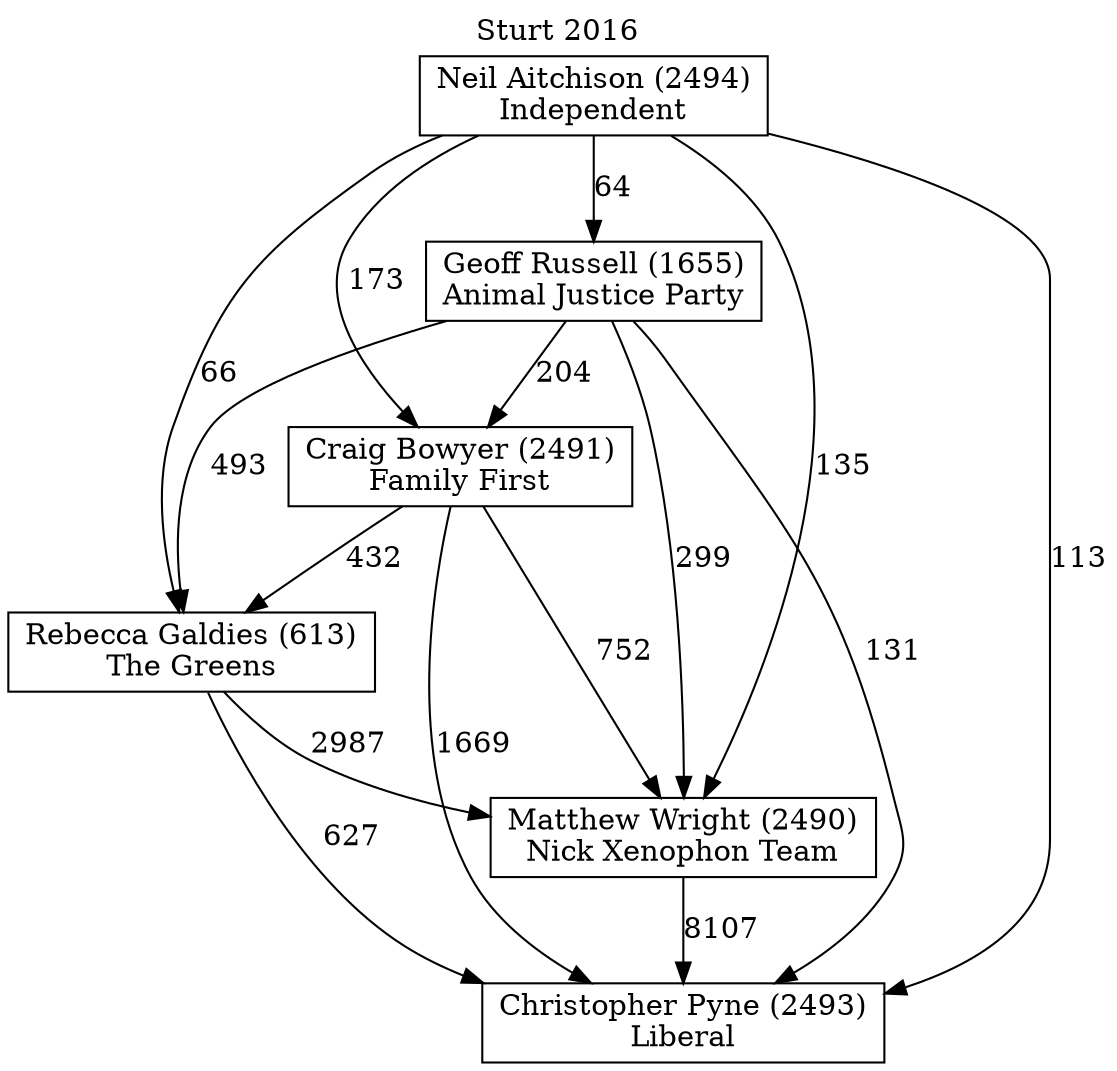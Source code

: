 // House preference flow
digraph "Christopher Pyne (2493)_Sturt_2016" {
	graph [label="Sturt 2016" labelloc=t mclimit=10]
	node [shape=box]
	"Matthew Wright (2490)" [label="Matthew Wright (2490)
Nick Xenophon Team"]
	"Craig Bowyer (2491)" [label="Craig Bowyer (2491)
Family First"]
	"Rebecca Galdies (613)" [label="Rebecca Galdies (613)
The Greens"]
	"Neil Aitchison (2494)" [label="Neil Aitchison (2494)
Independent"]
	"Christopher Pyne (2493)" [label="Christopher Pyne (2493)
Liberal"]
	"Geoff Russell (1655)" [label="Geoff Russell (1655)
Animal Justice Party"]
	"Matthew Wright (2490)" -> "Christopher Pyne (2493)" [label=8107]
	"Geoff Russell (1655)" -> "Rebecca Galdies (613)" [label=493]
	"Neil Aitchison (2494)" -> "Geoff Russell (1655)" [label=64]
	"Rebecca Galdies (613)" -> "Matthew Wright (2490)" [label=2987]
	"Craig Bowyer (2491)" -> "Matthew Wright (2490)" [label=752]
	"Neil Aitchison (2494)" -> "Rebecca Galdies (613)" [label=66]
	"Neil Aitchison (2494)" -> "Christopher Pyne (2493)" [label=113]
	"Geoff Russell (1655)" -> "Matthew Wright (2490)" [label=299]
	"Neil Aitchison (2494)" -> "Craig Bowyer (2491)" [label=173]
	"Craig Bowyer (2491)" -> "Rebecca Galdies (613)" [label=432]
	"Rebecca Galdies (613)" -> "Christopher Pyne (2493)" [label=627]
	"Geoff Russell (1655)" -> "Craig Bowyer (2491)" [label=204]
	"Geoff Russell (1655)" -> "Christopher Pyne (2493)" [label=131]
	"Neil Aitchison (2494)" -> "Matthew Wright (2490)" [label=135]
	"Craig Bowyer (2491)" -> "Christopher Pyne (2493)" [label=1669]
}
